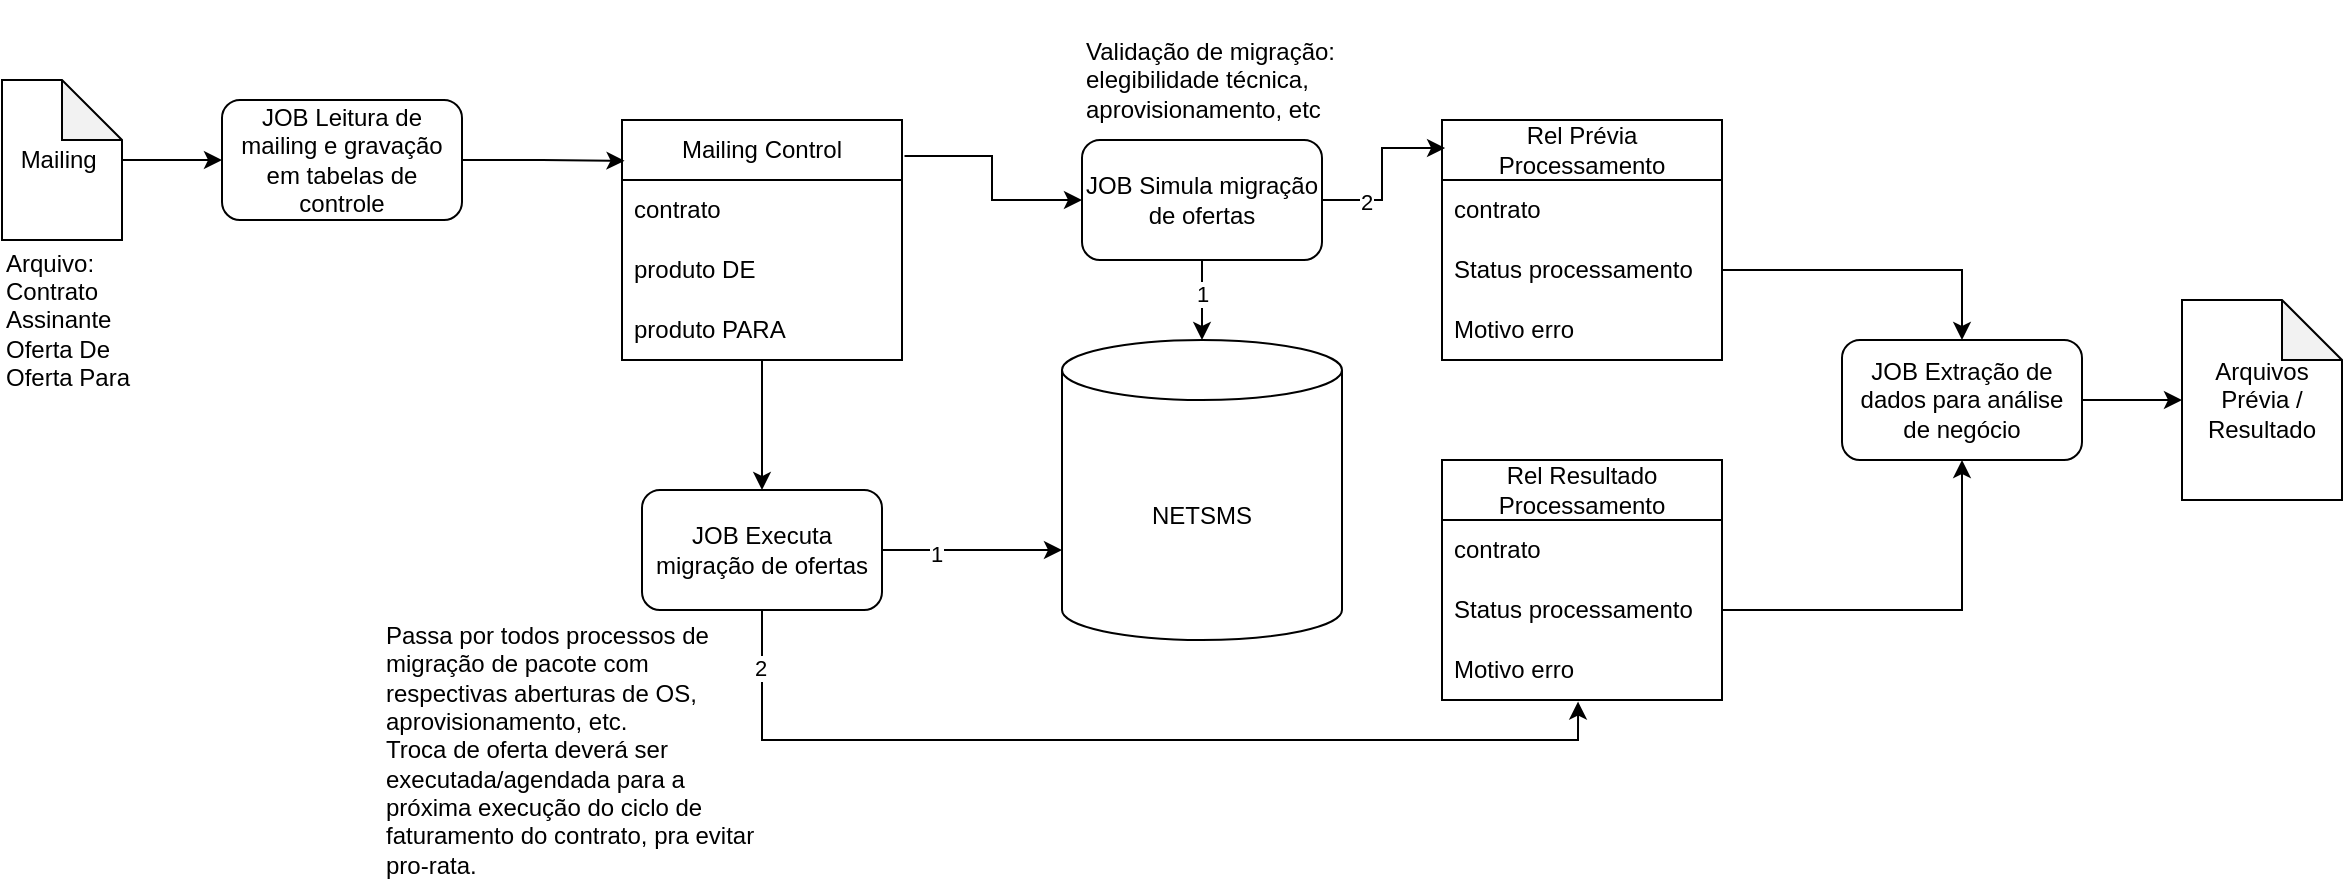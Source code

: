 <mxfile version="28.0.7">
  <diagram name="Página-1" id="3tBWn9zf-cGf8LoNLyG7">
    <mxGraphModel dx="1042" dy="527" grid="1" gridSize="10" guides="1" tooltips="1" connect="1" arrows="1" fold="1" page="1" pageScale="1" pageWidth="827" pageHeight="1169" math="0" shadow="0">
      <root>
        <mxCell id="0" />
        <mxCell id="1" parent="0" />
        <mxCell id="_UXns04564KCJIVJdwUz-3" value="" style="edgeStyle=orthogonalEdgeStyle;rounded=0;orthogonalLoop=1;jettySize=auto;html=1;" edge="1" parent="1" source="_UXns04564KCJIVJdwUz-1" target="_UXns04564KCJIVJdwUz-2">
          <mxGeometry relative="1" as="geometry" />
        </mxCell>
        <mxCell id="_UXns04564KCJIVJdwUz-1" value="Mailing&amp;nbsp;" style="shape=note;whiteSpace=wrap;html=1;backgroundOutline=1;darkOpacity=0.05;" vertex="1" parent="1">
          <mxGeometry x="50" y="40" width="60" height="80" as="geometry" />
        </mxCell>
        <mxCell id="_UXns04564KCJIVJdwUz-2" value="JOB Leitura de mailing e gravação em tabelas de controle" style="rounded=1;whiteSpace=wrap;html=1;" vertex="1" parent="1">
          <mxGeometry x="160" y="50" width="120" height="60" as="geometry" />
        </mxCell>
        <mxCell id="_UXns04564KCJIVJdwUz-11" style="edgeStyle=orthogonalEdgeStyle;rounded=0;orthogonalLoop=1;jettySize=auto;html=1;entryX=0;entryY=0.5;entryDx=0;entryDy=0;exitX=1.009;exitY=0.15;exitDx=0;exitDy=0;exitPerimeter=0;" edge="1" parent="1" source="_UXns04564KCJIVJdwUz-4" target="_UXns04564KCJIVJdwUz-10">
          <mxGeometry relative="1" as="geometry" />
        </mxCell>
        <mxCell id="_UXns04564KCJIVJdwUz-22" style="edgeStyle=orthogonalEdgeStyle;rounded=0;orthogonalLoop=1;jettySize=auto;html=1;" edge="1" parent="1" source="_UXns04564KCJIVJdwUz-4" target="_UXns04564KCJIVJdwUz-20">
          <mxGeometry relative="1" as="geometry" />
        </mxCell>
        <mxCell id="_UXns04564KCJIVJdwUz-4" value="Mailing Control" style="swimlane;fontStyle=0;childLayout=stackLayout;horizontal=1;startSize=30;horizontalStack=0;resizeParent=1;resizeParentMax=0;resizeLast=0;collapsible=1;marginBottom=0;whiteSpace=wrap;html=1;" vertex="1" parent="1">
          <mxGeometry x="360" y="60" width="140" height="120" as="geometry" />
        </mxCell>
        <mxCell id="_UXns04564KCJIVJdwUz-5" value="contrato" style="text;strokeColor=none;fillColor=none;align=left;verticalAlign=middle;spacingLeft=4;spacingRight=4;overflow=hidden;points=[[0,0.5],[1,0.5]];portConstraint=eastwest;rotatable=0;whiteSpace=wrap;html=1;" vertex="1" parent="_UXns04564KCJIVJdwUz-4">
          <mxGeometry y="30" width="140" height="30" as="geometry" />
        </mxCell>
        <mxCell id="_UXns04564KCJIVJdwUz-6" value="produto DE" style="text;strokeColor=none;fillColor=none;align=left;verticalAlign=middle;spacingLeft=4;spacingRight=4;overflow=hidden;points=[[0,0.5],[1,0.5]];portConstraint=eastwest;rotatable=0;whiteSpace=wrap;html=1;" vertex="1" parent="_UXns04564KCJIVJdwUz-4">
          <mxGeometry y="60" width="140" height="30" as="geometry" />
        </mxCell>
        <mxCell id="_UXns04564KCJIVJdwUz-7" value="produto PARA" style="text;strokeColor=none;fillColor=none;align=left;verticalAlign=middle;spacingLeft=4;spacingRight=4;overflow=hidden;points=[[0,0.5],[1,0.5]];portConstraint=eastwest;rotatable=0;whiteSpace=wrap;html=1;" vertex="1" parent="_UXns04564KCJIVJdwUz-4">
          <mxGeometry y="90" width="140" height="30" as="geometry" />
        </mxCell>
        <mxCell id="_UXns04564KCJIVJdwUz-8" style="edgeStyle=orthogonalEdgeStyle;rounded=0;orthogonalLoop=1;jettySize=auto;html=1;entryX=0.009;entryY=0.17;entryDx=0;entryDy=0;entryPerimeter=0;" edge="1" parent="1" source="_UXns04564KCJIVJdwUz-2" target="_UXns04564KCJIVJdwUz-4">
          <mxGeometry relative="1" as="geometry" />
        </mxCell>
        <mxCell id="_UXns04564KCJIVJdwUz-9" value="NETSMS" style="shape=cylinder3;whiteSpace=wrap;html=1;boundedLbl=1;backgroundOutline=1;size=15;" vertex="1" parent="1">
          <mxGeometry x="580" y="170" width="140" height="150" as="geometry" />
        </mxCell>
        <mxCell id="_UXns04564KCJIVJdwUz-10" value="JOB Simula migração de ofertas" style="rounded=1;whiteSpace=wrap;html=1;" vertex="1" parent="1">
          <mxGeometry x="590" y="70" width="120" height="60" as="geometry" />
        </mxCell>
        <mxCell id="_UXns04564KCJIVJdwUz-12" value="Arquivo:&amp;nbsp;&lt;div&gt;Contrato&lt;/div&gt;&lt;div&gt;Assinante&lt;/div&gt;&lt;div&gt;Oferta De&lt;/div&gt;&lt;div&gt;Oferta Para&lt;/div&gt;" style="text;html=1;align=left;verticalAlign=middle;whiteSpace=wrap;rounded=0;" vertex="1" parent="1">
          <mxGeometry x="50" y="120" width="90" height="80" as="geometry" />
        </mxCell>
        <mxCell id="_UXns04564KCJIVJdwUz-13" value="Validação de migração: elegibilidade técnica, aprovisionamento, etc" style="text;html=1;align=left;verticalAlign=middle;whiteSpace=wrap;rounded=0;" vertex="1" parent="1">
          <mxGeometry x="590" width="140" height="80" as="geometry" />
        </mxCell>
        <mxCell id="_UXns04564KCJIVJdwUz-14" style="edgeStyle=orthogonalEdgeStyle;rounded=0;orthogonalLoop=1;jettySize=auto;html=1;entryX=0.5;entryY=0;entryDx=0;entryDy=0;entryPerimeter=0;" edge="1" parent="1" source="_UXns04564KCJIVJdwUz-10" target="_UXns04564KCJIVJdwUz-9">
          <mxGeometry relative="1" as="geometry" />
        </mxCell>
        <mxCell id="_UXns04564KCJIVJdwUz-30" value="1" style="edgeLabel;html=1;align=center;verticalAlign=middle;resizable=0;points=[];" vertex="1" connectable="0" parent="_UXns04564KCJIVJdwUz-14">
          <mxGeometry x="-0.14" relative="1" as="geometry">
            <mxPoint as="offset" />
          </mxGeometry>
        </mxCell>
        <mxCell id="_UXns04564KCJIVJdwUz-15" value="Rel Prévia Processamento" style="swimlane;fontStyle=0;childLayout=stackLayout;horizontal=1;startSize=30;horizontalStack=0;resizeParent=1;resizeParentMax=0;resizeLast=0;collapsible=1;marginBottom=0;whiteSpace=wrap;html=1;" vertex="1" parent="1">
          <mxGeometry x="770" y="60" width="140" height="120" as="geometry" />
        </mxCell>
        <mxCell id="_UXns04564KCJIVJdwUz-16" value="contrato" style="text;strokeColor=none;fillColor=none;align=left;verticalAlign=middle;spacingLeft=4;spacingRight=4;overflow=hidden;points=[[0,0.5],[1,0.5]];portConstraint=eastwest;rotatable=0;whiteSpace=wrap;html=1;" vertex="1" parent="_UXns04564KCJIVJdwUz-15">
          <mxGeometry y="30" width="140" height="30" as="geometry" />
        </mxCell>
        <mxCell id="_UXns04564KCJIVJdwUz-17" value="Status processamento" style="text;strokeColor=none;fillColor=none;align=left;verticalAlign=middle;spacingLeft=4;spacingRight=4;overflow=hidden;points=[[0,0.5],[1,0.5]];portConstraint=eastwest;rotatable=0;whiteSpace=wrap;html=1;" vertex="1" parent="_UXns04564KCJIVJdwUz-15">
          <mxGeometry y="60" width="140" height="30" as="geometry" />
        </mxCell>
        <mxCell id="_UXns04564KCJIVJdwUz-18" value="Motivo erro" style="text;strokeColor=none;fillColor=none;align=left;verticalAlign=middle;spacingLeft=4;spacingRight=4;overflow=hidden;points=[[0,0.5],[1,0.5]];portConstraint=eastwest;rotatable=0;whiteSpace=wrap;html=1;" vertex="1" parent="_UXns04564KCJIVJdwUz-15">
          <mxGeometry y="90" width="140" height="30" as="geometry" />
        </mxCell>
        <mxCell id="_UXns04564KCJIVJdwUz-19" style="edgeStyle=orthogonalEdgeStyle;rounded=0;orthogonalLoop=1;jettySize=auto;html=1;entryX=0.011;entryY=0.117;entryDx=0;entryDy=0;entryPerimeter=0;" edge="1" parent="1" source="_UXns04564KCJIVJdwUz-10" target="_UXns04564KCJIVJdwUz-15">
          <mxGeometry relative="1" as="geometry" />
        </mxCell>
        <mxCell id="_UXns04564KCJIVJdwUz-31" value="2" style="edgeLabel;html=1;align=center;verticalAlign=middle;resizable=0;points=[];" vertex="1" connectable="0" parent="_UXns04564KCJIVJdwUz-19">
          <mxGeometry x="-0.502" y="-1" relative="1" as="geometry">
            <mxPoint as="offset" />
          </mxGeometry>
        </mxCell>
        <mxCell id="_UXns04564KCJIVJdwUz-20" value="JOB Executa migração de ofertas" style="rounded=1;whiteSpace=wrap;html=1;" vertex="1" parent="1">
          <mxGeometry x="370" y="245" width="120" height="60" as="geometry" />
        </mxCell>
        <mxCell id="_UXns04564KCJIVJdwUz-21" style="edgeStyle=orthogonalEdgeStyle;rounded=0;orthogonalLoop=1;jettySize=auto;html=1;entryX=0;entryY=0;entryDx=0;entryDy=105;entryPerimeter=0;" edge="1" parent="1" source="_UXns04564KCJIVJdwUz-20" target="_UXns04564KCJIVJdwUz-9">
          <mxGeometry relative="1" as="geometry" />
        </mxCell>
        <mxCell id="_UXns04564KCJIVJdwUz-28" value="1" style="edgeLabel;html=1;align=center;verticalAlign=middle;resizable=0;points=[];" vertex="1" connectable="0" parent="_UXns04564KCJIVJdwUz-21">
          <mxGeometry x="-0.404" y="-2" relative="1" as="geometry">
            <mxPoint as="offset" />
          </mxGeometry>
        </mxCell>
        <mxCell id="_UXns04564KCJIVJdwUz-23" value="Rel Resultado Processamento" style="swimlane;fontStyle=0;childLayout=stackLayout;horizontal=1;startSize=30;horizontalStack=0;resizeParent=1;resizeParentMax=0;resizeLast=0;collapsible=1;marginBottom=0;whiteSpace=wrap;html=1;" vertex="1" parent="1">
          <mxGeometry x="770" y="230" width="140" height="120" as="geometry" />
        </mxCell>
        <mxCell id="_UXns04564KCJIVJdwUz-24" value="contrato" style="text;strokeColor=none;fillColor=none;align=left;verticalAlign=middle;spacingLeft=4;spacingRight=4;overflow=hidden;points=[[0,0.5],[1,0.5]];portConstraint=eastwest;rotatable=0;whiteSpace=wrap;html=1;" vertex="1" parent="_UXns04564KCJIVJdwUz-23">
          <mxGeometry y="30" width="140" height="30" as="geometry" />
        </mxCell>
        <mxCell id="_UXns04564KCJIVJdwUz-25" value="Status processamento" style="text;strokeColor=none;fillColor=none;align=left;verticalAlign=middle;spacingLeft=4;spacingRight=4;overflow=hidden;points=[[0,0.5],[1,0.5]];portConstraint=eastwest;rotatable=0;whiteSpace=wrap;html=1;" vertex="1" parent="_UXns04564KCJIVJdwUz-23">
          <mxGeometry y="60" width="140" height="30" as="geometry" />
        </mxCell>
        <mxCell id="_UXns04564KCJIVJdwUz-26" value="Motivo erro" style="text;strokeColor=none;fillColor=none;align=left;verticalAlign=middle;spacingLeft=4;spacingRight=4;overflow=hidden;points=[[0,0.5],[1,0.5]];portConstraint=eastwest;rotatable=0;whiteSpace=wrap;html=1;" vertex="1" parent="_UXns04564KCJIVJdwUz-23">
          <mxGeometry y="90" width="140" height="30" as="geometry" />
        </mxCell>
        <mxCell id="_UXns04564KCJIVJdwUz-27" style="edgeStyle=orthogonalEdgeStyle;rounded=0;orthogonalLoop=1;jettySize=auto;html=1;entryX=0.486;entryY=1.027;entryDx=0;entryDy=0;entryPerimeter=0;" edge="1" parent="1" source="_UXns04564KCJIVJdwUz-20" target="_UXns04564KCJIVJdwUz-26">
          <mxGeometry relative="1" as="geometry" />
        </mxCell>
        <mxCell id="_UXns04564KCJIVJdwUz-29" value="2" style="edgeLabel;html=1;align=center;verticalAlign=middle;resizable=0;points=[];" vertex="1" connectable="0" parent="_UXns04564KCJIVJdwUz-27">
          <mxGeometry x="-0.885" y="-1" relative="1" as="geometry">
            <mxPoint as="offset" />
          </mxGeometry>
        </mxCell>
        <mxCell id="_UXns04564KCJIVJdwUz-32" value="JOB Extração de dados para análise de negócio" style="rounded=1;whiteSpace=wrap;html=1;" vertex="1" parent="1">
          <mxGeometry x="970" y="170" width="120" height="60" as="geometry" />
        </mxCell>
        <mxCell id="_UXns04564KCJIVJdwUz-33" style="edgeStyle=orthogonalEdgeStyle;rounded=0;orthogonalLoop=1;jettySize=auto;html=1;entryX=0.5;entryY=0;entryDx=0;entryDy=0;" edge="1" parent="1" source="_UXns04564KCJIVJdwUz-17" target="_UXns04564KCJIVJdwUz-32">
          <mxGeometry relative="1" as="geometry" />
        </mxCell>
        <mxCell id="_UXns04564KCJIVJdwUz-34" style="edgeStyle=orthogonalEdgeStyle;rounded=0;orthogonalLoop=1;jettySize=auto;html=1;entryX=0.5;entryY=1;entryDx=0;entryDy=0;" edge="1" parent="1" source="_UXns04564KCJIVJdwUz-25" target="_UXns04564KCJIVJdwUz-32">
          <mxGeometry relative="1" as="geometry" />
        </mxCell>
        <mxCell id="_UXns04564KCJIVJdwUz-35" value="Arquivos Prévia / Resultado" style="shape=note;whiteSpace=wrap;html=1;backgroundOutline=1;darkOpacity=0.05;" vertex="1" parent="1">
          <mxGeometry x="1140" y="150" width="80" height="100" as="geometry" />
        </mxCell>
        <mxCell id="_UXns04564KCJIVJdwUz-36" style="edgeStyle=orthogonalEdgeStyle;rounded=0;orthogonalLoop=1;jettySize=auto;html=1;entryX=0;entryY=0.5;entryDx=0;entryDy=0;entryPerimeter=0;" edge="1" parent="1" source="_UXns04564KCJIVJdwUz-32" target="_UXns04564KCJIVJdwUz-35">
          <mxGeometry relative="1" as="geometry" />
        </mxCell>
        <mxCell id="_UXns04564KCJIVJdwUz-37" value="Passa por todos processos de migração de pacote com respectivas aberturas de OS, aprovisionamento, etc.&lt;div&gt;Troca de oferta deverá ser executada/agendada para a próxima execução do ciclo de faturamento do contrato, pra evitar pro-rata.&lt;/div&gt;" style="text;html=1;align=left;verticalAlign=middle;whiteSpace=wrap;rounded=0;" vertex="1" parent="1">
          <mxGeometry x="240" y="305" width="190" height="140" as="geometry" />
        </mxCell>
      </root>
    </mxGraphModel>
  </diagram>
</mxfile>
